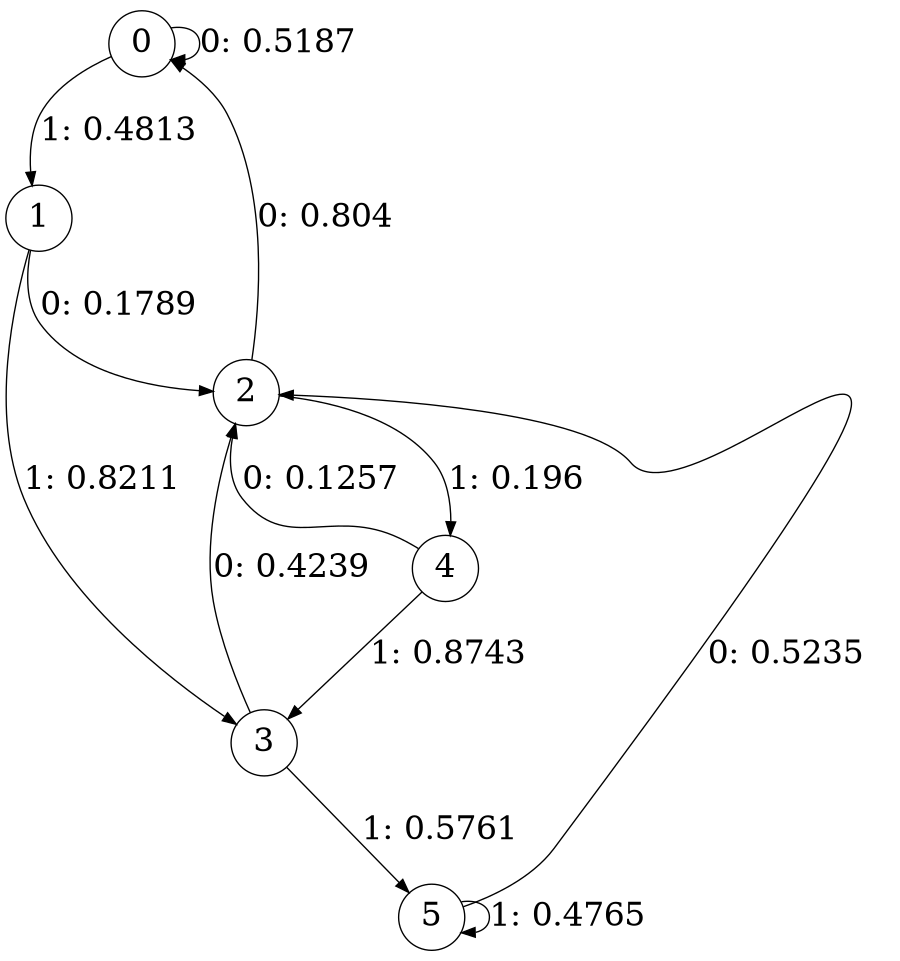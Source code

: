 digraph "ch2faceL3" {
size = "6,8.5";
ratio = "fill";
node [shape = circle];
node [fontsize = 24];
edge [fontsize = 24];
0 -> 0 [label = "0: 0.5187   "];
0 -> 1 [label = "1: 0.4813   "];
1 -> 2 [label = "0: 0.1789   "];
1 -> 3 [label = "1: 0.8211   "];
2 -> 0 [label = "0: 0.804    "];
2 -> 4 [label = "1: 0.196    "];
3 -> 2 [label = "0: 0.4239   "];
3 -> 5 [label = "1: 0.5761   "];
4 -> 2 [label = "0: 0.1257   "];
4 -> 3 [label = "1: 0.8743   "];
5 -> 2 [label = "0: 0.5235   "];
5 -> 5 [label = "1: 0.4765   "];
}